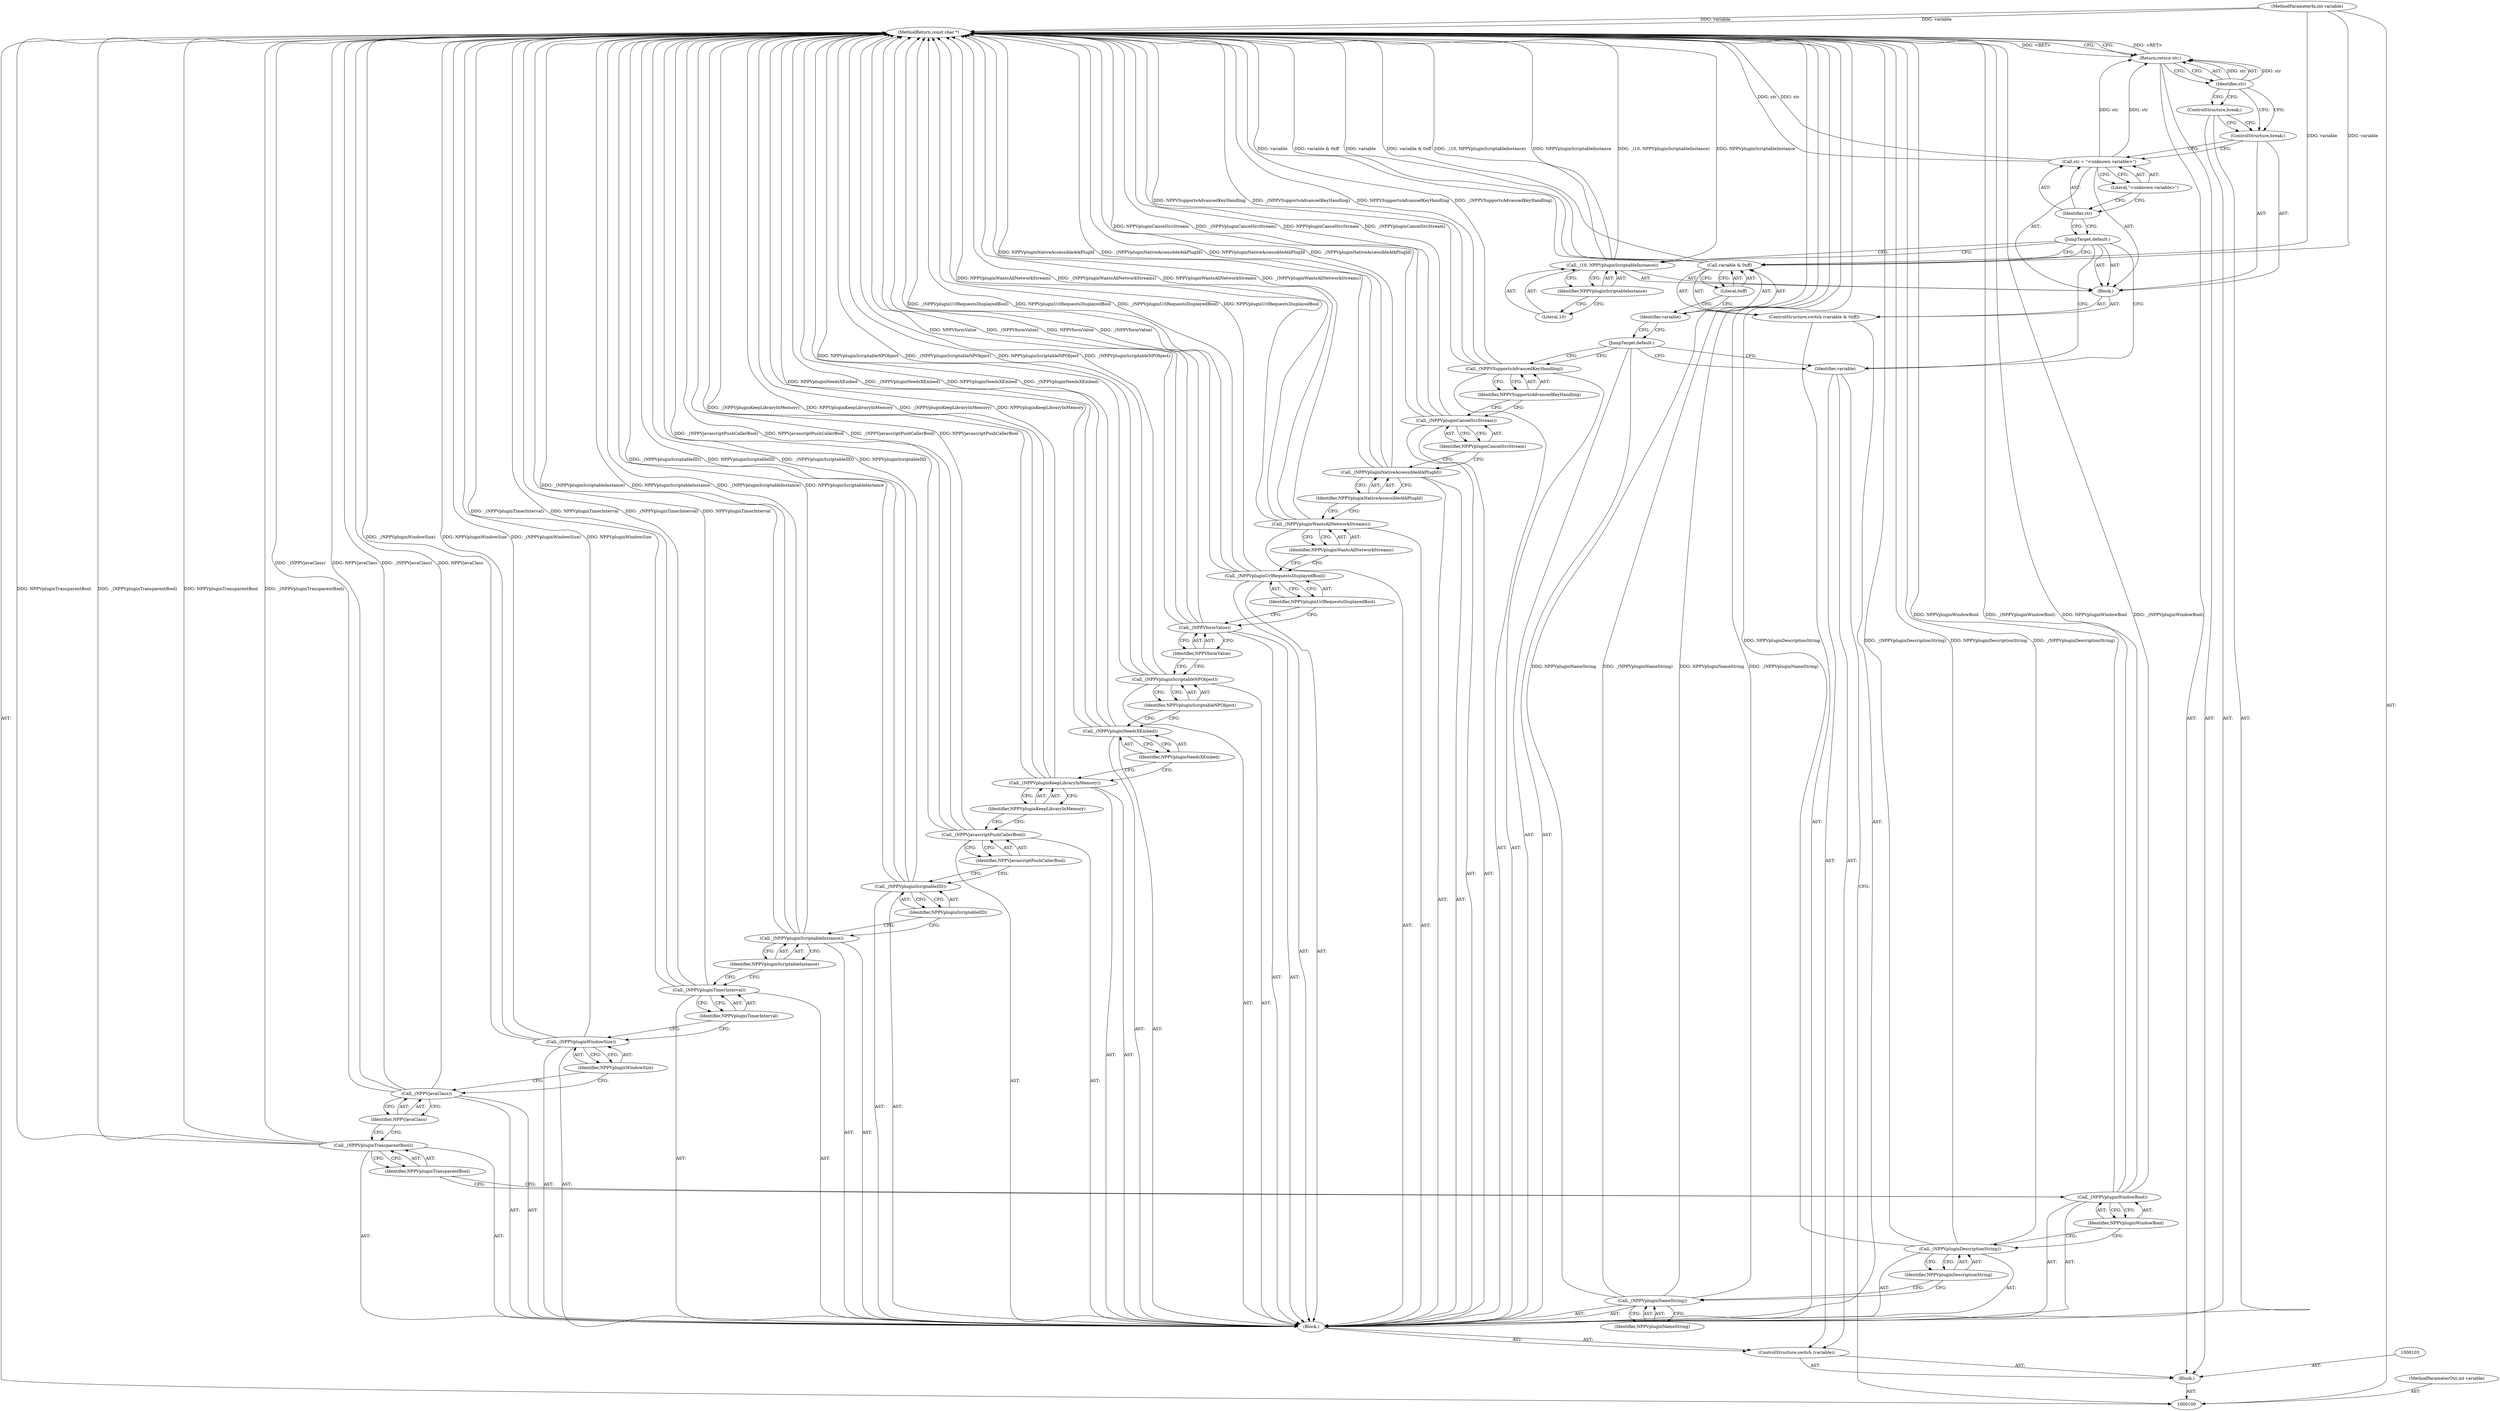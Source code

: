 digraph "0_nspluginwrapper_7e4ab8e1189846041f955e6c83f72bc1624e7a98_3" {
"1000162" [label="(MethodReturn,const char *)"];
"1000101" [label="(MethodParameterIn,int variable)"];
"1000185" [label="(MethodParameterOut,int variable)"];
"1000113" [label="(Call,_(NPPVpluginTransparentBool))"];
"1000114" [label="(Identifier,NPPVpluginTransparentBool)"];
"1000115" [label="(Call,_(NPPVjavaClass))"];
"1000116" [label="(Identifier,NPPVjavaClass)"];
"1000117" [label="(Call,_(NPPVpluginWindowSize))"];
"1000118" [label="(Identifier,NPPVpluginWindowSize)"];
"1000119" [label="(Call,_(NPPVpluginTimerInterval))"];
"1000120" [label="(Identifier,NPPVpluginTimerInterval)"];
"1000121" [label="(Call,_(NPPVpluginScriptableInstance))"];
"1000122" [label="(Identifier,NPPVpluginScriptableInstance)"];
"1000123" [label="(Call,_(NPPVpluginScriptableIID))"];
"1000124" [label="(Identifier,NPPVpluginScriptableIID)"];
"1000125" [label="(Call,_(NPPVjavascriptPushCallerBool))"];
"1000126" [label="(Identifier,NPPVjavascriptPushCallerBool)"];
"1000127" [label="(Call,_(NPPVpluginKeepLibraryInMemory))"];
"1000128" [label="(Identifier,NPPVpluginKeepLibraryInMemory)"];
"1000129" [label="(Call,_(NPPVpluginNeedsXEmbed))"];
"1000130" [label="(Identifier,NPPVpluginNeedsXEmbed)"];
"1000131" [label="(Call,_(NPPVpluginScriptableNPObject))"];
"1000132" [label="(Identifier,NPPVpluginScriptableNPObject)"];
"1000102" [label="(Block,)"];
"1000133" [label="(Call,_(NPPVformValue))"];
"1000134" [label="(Identifier,NPPVformValue)"];
"1000135" [label="(Call,_(NPPVpluginUrlRequestsDisplayedBool))"];
"1000136" [label="(Identifier,NPPVpluginUrlRequestsDisplayedBool)"];
"1000137" [label="(Call,_(NPPVpluginWantsAllNetworkStreams))"];
"1000138" [label="(Identifier,NPPVpluginWantsAllNetworkStreams)"];
"1000139" [label="(Call,_(NPPVpluginNativeAccessibleAtkPlugId))"];
"1000140" [label="(Identifier,NPPVpluginNativeAccessibleAtkPlugId)"];
"1000141" [label="(Call,_(NPPVpluginCancelSrcStream))"];
"1000142" [label="(Identifier,NPPVpluginCancelSrcStream)"];
"1000143" [label="(Call,_(NPPVSupportsAdvancedKeyHandling))"];
"1000144" [label="(Identifier,NPPVSupportsAdvancedKeyHandling)"];
"1000145" [label="(JumpTarget,default:)"];
"1000147" [label="(Call,variable & 0xff)"];
"1000148" [label="(Identifier,variable)"];
"1000146" [label="(ControlStructure,switch (variable & 0xff))"];
"1000149" [label="(Literal,0xff)"];
"1000150" [label="(Block,)"];
"1000151" [label="(Call,_(10, NPPVpluginScriptableInstance))"];
"1000152" [label="(Literal,10)"];
"1000153" [label="(Identifier,NPPVpluginScriptableInstance)"];
"1000154" [label="(JumpTarget,default:)"];
"1000155" [label="(Call,str = \"<unknown variable>\")"];
"1000156" [label="(Identifier,str)"];
"1000157" [label="(Literal,\"<unknown variable>\")"];
"1000158" [label="(ControlStructure,break;)"];
"1000159" [label="(ControlStructure,break;)"];
"1000160" [label="(Return,return str;)"];
"1000161" [label="(Identifier,str)"];
"1000105" [label="(Identifier,variable)"];
"1000104" [label="(ControlStructure,switch (variable))"];
"1000106" [label="(Block,)"];
"1000107" [label="(Call,_(NPPVpluginNameString))"];
"1000108" [label="(Identifier,NPPVpluginNameString)"];
"1000109" [label="(Call,_(NPPVpluginDescriptionString))"];
"1000110" [label="(Identifier,NPPVpluginDescriptionString)"];
"1000111" [label="(Call,_(NPPVpluginWindowBool))"];
"1000112" [label="(Identifier,NPPVpluginWindowBool)"];
"1000162" -> "1000100"  [label="AST: "];
"1000162" -> "1000160"  [label="CFG: "];
"1000117" -> "1000162"  [label="DDG: _(NPPVpluginWindowSize)"];
"1000117" -> "1000162"  [label="DDG: NPPVpluginWindowSize"];
"1000141" -> "1000162"  [label="DDG: NPPVpluginCancelSrcStream"];
"1000141" -> "1000162"  [label="DDG: _(NPPVpluginCancelSrcStream)"];
"1000125" -> "1000162"  [label="DDG: _(NPPVjavascriptPushCallerBool)"];
"1000125" -> "1000162"  [label="DDG: NPPVjavascriptPushCallerBool"];
"1000107" -> "1000162"  [label="DDG: NPPVpluginNameString"];
"1000107" -> "1000162"  [label="DDG: _(NPPVpluginNameString)"];
"1000113" -> "1000162"  [label="DDG: NPPVpluginTransparentBool"];
"1000113" -> "1000162"  [label="DDG: _(NPPVpluginTransparentBool)"];
"1000139" -> "1000162"  [label="DDG: NPPVpluginNativeAccessibleAtkPlugId"];
"1000139" -> "1000162"  [label="DDG: _(NPPVpluginNativeAccessibleAtkPlugId)"];
"1000147" -> "1000162"  [label="DDG: variable"];
"1000147" -> "1000162"  [label="DDG: variable & 0xff"];
"1000119" -> "1000162"  [label="DDG: _(NPPVpluginTimerInterval)"];
"1000119" -> "1000162"  [label="DDG: NPPVpluginTimerInterval"];
"1000129" -> "1000162"  [label="DDG: NPPVpluginNeedsXEmbed"];
"1000129" -> "1000162"  [label="DDG: _(NPPVpluginNeedsXEmbed)"];
"1000151" -> "1000162"  [label="DDG: _(10, NPPVpluginScriptableInstance)"];
"1000151" -> "1000162"  [label="DDG: NPPVpluginScriptableInstance"];
"1000123" -> "1000162"  [label="DDG: _(NPPVpluginScriptableIID)"];
"1000123" -> "1000162"  [label="DDG: NPPVpluginScriptableIID"];
"1000131" -> "1000162"  [label="DDG: NPPVpluginScriptableNPObject"];
"1000131" -> "1000162"  [label="DDG: _(NPPVpluginScriptableNPObject)"];
"1000143" -> "1000162"  [label="DDG: NPPVSupportsAdvancedKeyHandling"];
"1000143" -> "1000162"  [label="DDG: _(NPPVSupportsAdvancedKeyHandling)"];
"1000133" -> "1000162"  [label="DDG: NPPVformValue"];
"1000133" -> "1000162"  [label="DDG: _(NPPVformValue)"];
"1000115" -> "1000162"  [label="DDG: _(NPPVjavaClass)"];
"1000115" -> "1000162"  [label="DDG: NPPVjavaClass"];
"1000121" -> "1000162"  [label="DDG: _(NPPVpluginScriptableInstance)"];
"1000121" -> "1000162"  [label="DDG: NPPVpluginScriptableInstance"];
"1000127" -> "1000162"  [label="DDG: _(NPPVpluginKeepLibraryInMemory)"];
"1000127" -> "1000162"  [label="DDG: NPPVpluginKeepLibraryInMemory"];
"1000111" -> "1000162"  [label="DDG: NPPVpluginWindowBool"];
"1000111" -> "1000162"  [label="DDG: _(NPPVpluginWindowBool)"];
"1000135" -> "1000162"  [label="DDG: _(NPPVpluginUrlRequestsDisplayedBool)"];
"1000135" -> "1000162"  [label="DDG: NPPVpluginUrlRequestsDisplayedBool"];
"1000101" -> "1000162"  [label="DDG: variable"];
"1000109" -> "1000162"  [label="DDG: NPPVpluginDescriptionString"];
"1000109" -> "1000162"  [label="DDG: _(NPPVpluginDescriptionString)"];
"1000137" -> "1000162"  [label="DDG: NPPVpluginWantsAllNetworkStreams"];
"1000137" -> "1000162"  [label="DDG: _(NPPVpluginWantsAllNetworkStreams)"];
"1000155" -> "1000162"  [label="DDG: str"];
"1000160" -> "1000162"  [label="DDG: <RET>"];
"1000101" -> "1000100"  [label="AST: "];
"1000101" -> "1000162"  [label="DDG: variable"];
"1000101" -> "1000147"  [label="DDG: variable"];
"1000185" -> "1000100"  [label="AST: "];
"1000113" -> "1000106"  [label="AST: "];
"1000113" -> "1000114"  [label="CFG: "];
"1000114" -> "1000113"  [label="AST: "];
"1000116" -> "1000113"  [label="CFG: "];
"1000113" -> "1000162"  [label="DDG: NPPVpluginTransparentBool"];
"1000113" -> "1000162"  [label="DDG: _(NPPVpluginTransparentBool)"];
"1000114" -> "1000113"  [label="AST: "];
"1000114" -> "1000111"  [label="CFG: "];
"1000113" -> "1000114"  [label="CFG: "];
"1000115" -> "1000106"  [label="AST: "];
"1000115" -> "1000116"  [label="CFG: "];
"1000116" -> "1000115"  [label="AST: "];
"1000118" -> "1000115"  [label="CFG: "];
"1000115" -> "1000162"  [label="DDG: _(NPPVjavaClass)"];
"1000115" -> "1000162"  [label="DDG: NPPVjavaClass"];
"1000116" -> "1000115"  [label="AST: "];
"1000116" -> "1000113"  [label="CFG: "];
"1000115" -> "1000116"  [label="CFG: "];
"1000117" -> "1000106"  [label="AST: "];
"1000117" -> "1000118"  [label="CFG: "];
"1000118" -> "1000117"  [label="AST: "];
"1000120" -> "1000117"  [label="CFG: "];
"1000117" -> "1000162"  [label="DDG: _(NPPVpluginWindowSize)"];
"1000117" -> "1000162"  [label="DDG: NPPVpluginWindowSize"];
"1000118" -> "1000117"  [label="AST: "];
"1000118" -> "1000115"  [label="CFG: "];
"1000117" -> "1000118"  [label="CFG: "];
"1000119" -> "1000106"  [label="AST: "];
"1000119" -> "1000120"  [label="CFG: "];
"1000120" -> "1000119"  [label="AST: "];
"1000122" -> "1000119"  [label="CFG: "];
"1000119" -> "1000162"  [label="DDG: _(NPPVpluginTimerInterval)"];
"1000119" -> "1000162"  [label="DDG: NPPVpluginTimerInterval"];
"1000120" -> "1000119"  [label="AST: "];
"1000120" -> "1000117"  [label="CFG: "];
"1000119" -> "1000120"  [label="CFG: "];
"1000121" -> "1000106"  [label="AST: "];
"1000121" -> "1000122"  [label="CFG: "];
"1000122" -> "1000121"  [label="AST: "];
"1000124" -> "1000121"  [label="CFG: "];
"1000121" -> "1000162"  [label="DDG: _(NPPVpluginScriptableInstance)"];
"1000121" -> "1000162"  [label="DDG: NPPVpluginScriptableInstance"];
"1000122" -> "1000121"  [label="AST: "];
"1000122" -> "1000119"  [label="CFG: "];
"1000121" -> "1000122"  [label="CFG: "];
"1000123" -> "1000106"  [label="AST: "];
"1000123" -> "1000124"  [label="CFG: "];
"1000124" -> "1000123"  [label="AST: "];
"1000126" -> "1000123"  [label="CFG: "];
"1000123" -> "1000162"  [label="DDG: _(NPPVpluginScriptableIID)"];
"1000123" -> "1000162"  [label="DDG: NPPVpluginScriptableIID"];
"1000124" -> "1000123"  [label="AST: "];
"1000124" -> "1000121"  [label="CFG: "];
"1000123" -> "1000124"  [label="CFG: "];
"1000125" -> "1000106"  [label="AST: "];
"1000125" -> "1000126"  [label="CFG: "];
"1000126" -> "1000125"  [label="AST: "];
"1000128" -> "1000125"  [label="CFG: "];
"1000125" -> "1000162"  [label="DDG: _(NPPVjavascriptPushCallerBool)"];
"1000125" -> "1000162"  [label="DDG: NPPVjavascriptPushCallerBool"];
"1000126" -> "1000125"  [label="AST: "];
"1000126" -> "1000123"  [label="CFG: "];
"1000125" -> "1000126"  [label="CFG: "];
"1000127" -> "1000106"  [label="AST: "];
"1000127" -> "1000128"  [label="CFG: "];
"1000128" -> "1000127"  [label="AST: "];
"1000130" -> "1000127"  [label="CFG: "];
"1000127" -> "1000162"  [label="DDG: _(NPPVpluginKeepLibraryInMemory)"];
"1000127" -> "1000162"  [label="DDG: NPPVpluginKeepLibraryInMemory"];
"1000128" -> "1000127"  [label="AST: "];
"1000128" -> "1000125"  [label="CFG: "];
"1000127" -> "1000128"  [label="CFG: "];
"1000129" -> "1000106"  [label="AST: "];
"1000129" -> "1000130"  [label="CFG: "];
"1000130" -> "1000129"  [label="AST: "];
"1000132" -> "1000129"  [label="CFG: "];
"1000129" -> "1000162"  [label="DDG: NPPVpluginNeedsXEmbed"];
"1000129" -> "1000162"  [label="DDG: _(NPPVpluginNeedsXEmbed)"];
"1000130" -> "1000129"  [label="AST: "];
"1000130" -> "1000127"  [label="CFG: "];
"1000129" -> "1000130"  [label="CFG: "];
"1000131" -> "1000106"  [label="AST: "];
"1000131" -> "1000132"  [label="CFG: "];
"1000132" -> "1000131"  [label="AST: "];
"1000134" -> "1000131"  [label="CFG: "];
"1000131" -> "1000162"  [label="DDG: NPPVpluginScriptableNPObject"];
"1000131" -> "1000162"  [label="DDG: _(NPPVpluginScriptableNPObject)"];
"1000132" -> "1000131"  [label="AST: "];
"1000132" -> "1000129"  [label="CFG: "];
"1000131" -> "1000132"  [label="CFG: "];
"1000102" -> "1000100"  [label="AST: "];
"1000103" -> "1000102"  [label="AST: "];
"1000104" -> "1000102"  [label="AST: "];
"1000160" -> "1000102"  [label="AST: "];
"1000133" -> "1000106"  [label="AST: "];
"1000133" -> "1000134"  [label="CFG: "];
"1000134" -> "1000133"  [label="AST: "];
"1000136" -> "1000133"  [label="CFG: "];
"1000133" -> "1000162"  [label="DDG: NPPVformValue"];
"1000133" -> "1000162"  [label="DDG: _(NPPVformValue)"];
"1000134" -> "1000133"  [label="AST: "];
"1000134" -> "1000131"  [label="CFG: "];
"1000133" -> "1000134"  [label="CFG: "];
"1000135" -> "1000106"  [label="AST: "];
"1000135" -> "1000136"  [label="CFG: "];
"1000136" -> "1000135"  [label="AST: "];
"1000138" -> "1000135"  [label="CFG: "];
"1000135" -> "1000162"  [label="DDG: _(NPPVpluginUrlRequestsDisplayedBool)"];
"1000135" -> "1000162"  [label="DDG: NPPVpluginUrlRequestsDisplayedBool"];
"1000136" -> "1000135"  [label="AST: "];
"1000136" -> "1000133"  [label="CFG: "];
"1000135" -> "1000136"  [label="CFG: "];
"1000137" -> "1000106"  [label="AST: "];
"1000137" -> "1000138"  [label="CFG: "];
"1000138" -> "1000137"  [label="AST: "];
"1000140" -> "1000137"  [label="CFG: "];
"1000137" -> "1000162"  [label="DDG: NPPVpluginWantsAllNetworkStreams"];
"1000137" -> "1000162"  [label="DDG: _(NPPVpluginWantsAllNetworkStreams)"];
"1000138" -> "1000137"  [label="AST: "];
"1000138" -> "1000135"  [label="CFG: "];
"1000137" -> "1000138"  [label="CFG: "];
"1000139" -> "1000106"  [label="AST: "];
"1000139" -> "1000140"  [label="CFG: "];
"1000140" -> "1000139"  [label="AST: "];
"1000142" -> "1000139"  [label="CFG: "];
"1000139" -> "1000162"  [label="DDG: NPPVpluginNativeAccessibleAtkPlugId"];
"1000139" -> "1000162"  [label="DDG: _(NPPVpluginNativeAccessibleAtkPlugId)"];
"1000140" -> "1000139"  [label="AST: "];
"1000140" -> "1000137"  [label="CFG: "];
"1000139" -> "1000140"  [label="CFG: "];
"1000141" -> "1000106"  [label="AST: "];
"1000141" -> "1000142"  [label="CFG: "];
"1000142" -> "1000141"  [label="AST: "];
"1000144" -> "1000141"  [label="CFG: "];
"1000141" -> "1000162"  [label="DDG: NPPVpluginCancelSrcStream"];
"1000141" -> "1000162"  [label="DDG: _(NPPVpluginCancelSrcStream)"];
"1000142" -> "1000141"  [label="AST: "];
"1000142" -> "1000139"  [label="CFG: "];
"1000141" -> "1000142"  [label="CFG: "];
"1000143" -> "1000106"  [label="AST: "];
"1000143" -> "1000144"  [label="CFG: "];
"1000144" -> "1000143"  [label="AST: "];
"1000145" -> "1000143"  [label="CFG: "];
"1000143" -> "1000162"  [label="DDG: NPPVSupportsAdvancedKeyHandling"];
"1000143" -> "1000162"  [label="DDG: _(NPPVSupportsAdvancedKeyHandling)"];
"1000144" -> "1000143"  [label="AST: "];
"1000144" -> "1000141"  [label="CFG: "];
"1000143" -> "1000144"  [label="CFG: "];
"1000145" -> "1000106"  [label="AST: "];
"1000145" -> "1000105"  [label="CFG: "];
"1000145" -> "1000143"  [label="CFG: "];
"1000148" -> "1000145"  [label="CFG: "];
"1000147" -> "1000146"  [label="AST: "];
"1000147" -> "1000149"  [label="CFG: "];
"1000148" -> "1000147"  [label="AST: "];
"1000149" -> "1000147"  [label="AST: "];
"1000154" -> "1000147"  [label="CFG: "];
"1000147" -> "1000162"  [label="DDG: variable"];
"1000147" -> "1000162"  [label="DDG: variable & 0xff"];
"1000101" -> "1000147"  [label="DDG: variable"];
"1000148" -> "1000147"  [label="AST: "];
"1000148" -> "1000145"  [label="CFG: "];
"1000149" -> "1000148"  [label="CFG: "];
"1000146" -> "1000106"  [label="AST: "];
"1000147" -> "1000146"  [label="AST: "];
"1000150" -> "1000146"  [label="AST: "];
"1000149" -> "1000147"  [label="AST: "];
"1000149" -> "1000148"  [label="CFG: "];
"1000147" -> "1000149"  [label="CFG: "];
"1000150" -> "1000146"  [label="AST: "];
"1000151" -> "1000150"  [label="AST: "];
"1000154" -> "1000150"  [label="AST: "];
"1000155" -> "1000150"  [label="AST: "];
"1000158" -> "1000150"  [label="AST: "];
"1000151" -> "1000150"  [label="AST: "];
"1000151" -> "1000153"  [label="CFG: "];
"1000152" -> "1000151"  [label="AST: "];
"1000153" -> "1000151"  [label="AST: "];
"1000154" -> "1000151"  [label="CFG: "];
"1000151" -> "1000162"  [label="DDG: _(10, NPPVpluginScriptableInstance)"];
"1000151" -> "1000162"  [label="DDG: NPPVpluginScriptableInstance"];
"1000152" -> "1000151"  [label="AST: "];
"1000153" -> "1000152"  [label="CFG: "];
"1000153" -> "1000151"  [label="AST: "];
"1000153" -> "1000152"  [label="CFG: "];
"1000151" -> "1000153"  [label="CFG: "];
"1000154" -> "1000150"  [label="AST: "];
"1000154" -> "1000105"  [label="CFG: "];
"1000154" -> "1000147"  [label="CFG: "];
"1000154" -> "1000151"  [label="CFG: "];
"1000156" -> "1000154"  [label="CFG: "];
"1000155" -> "1000150"  [label="AST: "];
"1000155" -> "1000157"  [label="CFG: "];
"1000156" -> "1000155"  [label="AST: "];
"1000157" -> "1000155"  [label="AST: "];
"1000158" -> "1000155"  [label="CFG: "];
"1000155" -> "1000162"  [label="DDG: str"];
"1000155" -> "1000160"  [label="DDG: str"];
"1000156" -> "1000155"  [label="AST: "];
"1000156" -> "1000154"  [label="CFG: "];
"1000157" -> "1000156"  [label="CFG: "];
"1000157" -> "1000155"  [label="AST: "];
"1000157" -> "1000156"  [label="CFG: "];
"1000155" -> "1000157"  [label="CFG: "];
"1000158" -> "1000150"  [label="AST: "];
"1000158" -> "1000155"  [label="CFG: "];
"1000159" -> "1000158"  [label="CFG: "];
"1000161" -> "1000158"  [label="CFG: "];
"1000159" -> "1000106"  [label="AST: "];
"1000159" -> "1000158"  [label="CFG: "];
"1000161" -> "1000159"  [label="CFG: "];
"1000160" -> "1000102"  [label="AST: "];
"1000160" -> "1000161"  [label="CFG: "];
"1000161" -> "1000160"  [label="AST: "];
"1000162" -> "1000160"  [label="CFG: "];
"1000160" -> "1000162"  [label="DDG: <RET>"];
"1000161" -> "1000160"  [label="DDG: str"];
"1000155" -> "1000160"  [label="DDG: str"];
"1000161" -> "1000160"  [label="AST: "];
"1000161" -> "1000158"  [label="CFG: "];
"1000161" -> "1000159"  [label="CFG: "];
"1000160" -> "1000161"  [label="CFG: "];
"1000161" -> "1000160"  [label="DDG: str"];
"1000105" -> "1000104"  [label="AST: "];
"1000105" -> "1000100"  [label="CFG: "];
"1000145" -> "1000105"  [label="CFG: "];
"1000154" -> "1000105"  [label="CFG: "];
"1000104" -> "1000102"  [label="AST: "];
"1000105" -> "1000104"  [label="AST: "];
"1000106" -> "1000104"  [label="AST: "];
"1000106" -> "1000104"  [label="AST: "];
"1000107" -> "1000106"  [label="AST: "];
"1000109" -> "1000106"  [label="AST: "];
"1000111" -> "1000106"  [label="AST: "];
"1000113" -> "1000106"  [label="AST: "];
"1000115" -> "1000106"  [label="AST: "];
"1000117" -> "1000106"  [label="AST: "];
"1000119" -> "1000106"  [label="AST: "];
"1000121" -> "1000106"  [label="AST: "];
"1000123" -> "1000106"  [label="AST: "];
"1000125" -> "1000106"  [label="AST: "];
"1000127" -> "1000106"  [label="AST: "];
"1000129" -> "1000106"  [label="AST: "];
"1000131" -> "1000106"  [label="AST: "];
"1000133" -> "1000106"  [label="AST: "];
"1000135" -> "1000106"  [label="AST: "];
"1000137" -> "1000106"  [label="AST: "];
"1000139" -> "1000106"  [label="AST: "];
"1000141" -> "1000106"  [label="AST: "];
"1000143" -> "1000106"  [label="AST: "];
"1000145" -> "1000106"  [label="AST: "];
"1000146" -> "1000106"  [label="AST: "];
"1000159" -> "1000106"  [label="AST: "];
"1000107" -> "1000106"  [label="AST: "];
"1000107" -> "1000108"  [label="CFG: "];
"1000108" -> "1000107"  [label="AST: "];
"1000110" -> "1000107"  [label="CFG: "];
"1000107" -> "1000162"  [label="DDG: NPPVpluginNameString"];
"1000107" -> "1000162"  [label="DDG: _(NPPVpluginNameString)"];
"1000108" -> "1000107"  [label="AST: "];
"1000107" -> "1000108"  [label="CFG: "];
"1000109" -> "1000106"  [label="AST: "];
"1000109" -> "1000110"  [label="CFG: "];
"1000110" -> "1000109"  [label="AST: "];
"1000112" -> "1000109"  [label="CFG: "];
"1000109" -> "1000162"  [label="DDG: NPPVpluginDescriptionString"];
"1000109" -> "1000162"  [label="DDG: _(NPPVpluginDescriptionString)"];
"1000110" -> "1000109"  [label="AST: "];
"1000110" -> "1000107"  [label="CFG: "];
"1000109" -> "1000110"  [label="CFG: "];
"1000111" -> "1000106"  [label="AST: "];
"1000111" -> "1000112"  [label="CFG: "];
"1000112" -> "1000111"  [label="AST: "];
"1000114" -> "1000111"  [label="CFG: "];
"1000111" -> "1000162"  [label="DDG: NPPVpluginWindowBool"];
"1000111" -> "1000162"  [label="DDG: _(NPPVpluginWindowBool)"];
"1000112" -> "1000111"  [label="AST: "];
"1000112" -> "1000109"  [label="CFG: "];
"1000111" -> "1000112"  [label="CFG: "];
}
